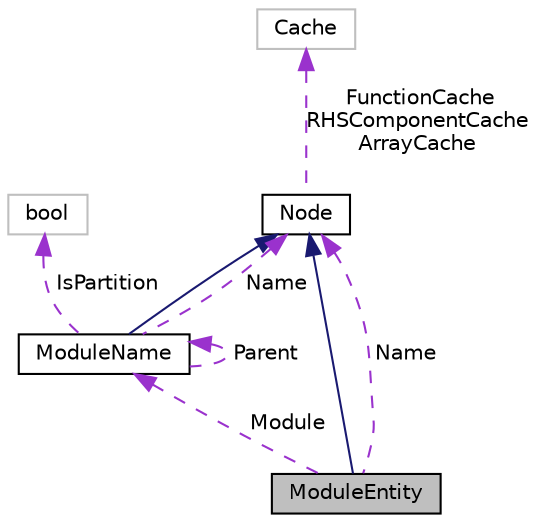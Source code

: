 digraph "ModuleEntity"
{
 // LATEX_PDF_SIZE
  bgcolor="transparent";
  edge [fontname="Helvetica",fontsize="10",labelfontname="Helvetica",labelfontsize="10"];
  node [fontname="Helvetica",fontsize="10",shape=record];
  Node1 [label="ModuleEntity",height=0.2,width=0.4,color="black", fillcolor="grey75", style="filled", fontcolor="black",tooltip=" "];
  Node2 -> Node1 [dir="back",color="midnightblue",fontsize="10",style="solid",fontname="Helvetica"];
  Node2 [label="Node",height=0.2,width=0.4,color="black",URL="$classNode.html",tooltip=" "];
  Node3 -> Node2 [dir="back",color="darkorchid3",fontsize="10",style="dashed",label=" FunctionCache\nRHSComponentCache\nArrayCache" ,fontname="Helvetica"];
  Node3 [label="Cache",height=0.2,width=0.4,color="grey75",tooltip=" "];
  Node2 -> Node1 [dir="back",color="darkorchid3",fontsize="10",style="dashed",label=" Name" ,fontname="Helvetica"];
  Node4 -> Node1 [dir="back",color="darkorchid3",fontsize="10",style="dashed",label=" Module" ,fontname="Helvetica"];
  Node4 [label="ModuleName",height=0.2,width=0.4,color="black",URL="$structModuleName.html",tooltip=" "];
  Node2 -> Node4 [dir="back",color="midnightblue",fontsize="10",style="solid",fontname="Helvetica"];
  Node2 -> Node4 [dir="back",color="darkorchid3",fontsize="10",style="dashed",label=" Name" ,fontname="Helvetica"];
  Node4 -> Node4 [dir="back",color="darkorchid3",fontsize="10",style="dashed",label=" Parent" ,fontname="Helvetica"];
  Node5 -> Node4 [dir="back",color="darkorchid3",fontsize="10",style="dashed",label=" IsPartition" ,fontname="Helvetica"];
  Node5 [label="bool",height=0.2,width=0.4,color="grey75",tooltip=" "];
}
